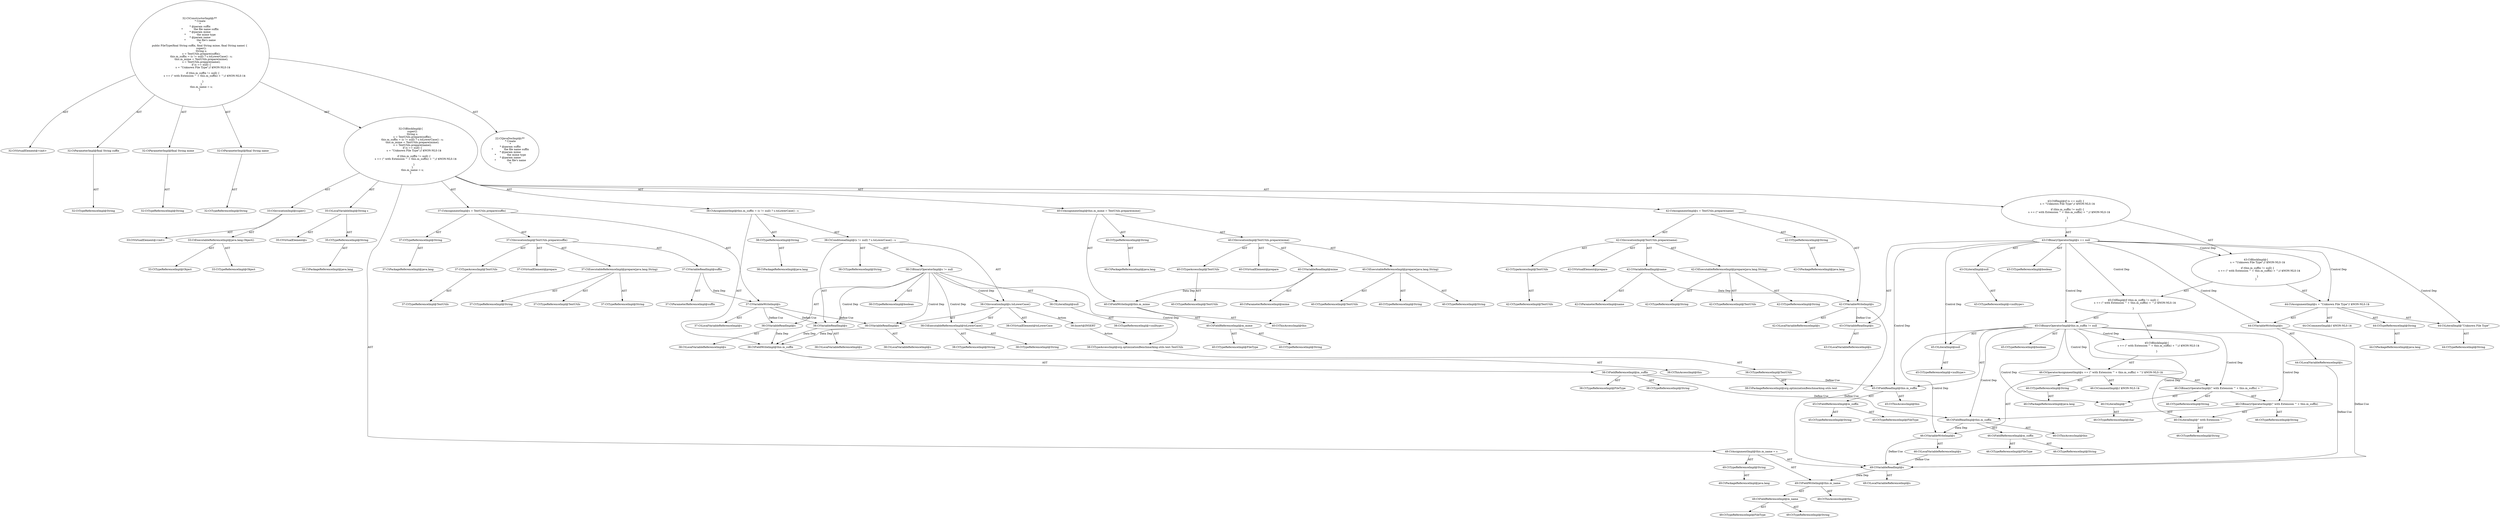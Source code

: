 digraph "<init>#?,String,String,String" {
0 [label="32:CtVirtualElement@<init>" shape=ellipse]
1 [label="32:CtParameterImpl@final String suffix" shape=ellipse]
2 [label="32:CtTypeReferenceImpl@String" shape=ellipse]
3 [label="32:CtParameterImpl@final String mime" shape=ellipse]
4 [label="32:CtTypeReferenceImpl@String" shape=ellipse]
5 [label="32:CtParameterImpl@final String name" shape=ellipse]
6 [label="32:CtTypeReferenceImpl@String" shape=ellipse]
7 [label="33:CtExecutableReferenceImpl@java.lang.Object()" shape=ellipse]
8 [label="33:CtTypeReferenceImpl@Object" shape=ellipse]
9 [label="33:CtTypeReferenceImpl@Object" shape=ellipse]
10 [label="33:CtVirtualElement@<init>" shape=ellipse]
11 [label="33:CtInvocationImpl@super()" shape=ellipse]
12 [label="35:CtTypeReferenceImpl@String" shape=ellipse]
13 [label="35:CtPackageReferenceImpl@java.lang" shape=ellipse]
14 [label="35:CtVirtualElement@s" shape=ellipse]
15 [label="35:CtLocalVariableImpl@String s" shape=ellipse]
16 [label="37:CtVariableWriteImpl@s" shape=ellipse]
17 [label="37:CtLocalVariableReferenceImpl@s" shape=ellipse]
18 [label="37:CtExecutableReferenceImpl@prepare(java.lang.String)" shape=ellipse]
19 [label="37:CtTypeReferenceImpl@TextUtils" shape=ellipse]
20 [label="37:CtTypeReferenceImpl@String" shape=ellipse]
21 [label="37:CtTypeReferenceImpl@String" shape=ellipse]
22 [label="37:CtVirtualElement@prepare" shape=ellipse]
23 [label="37:CtTypeAccessImpl@TextUtils" shape=ellipse]
24 [label="37:CtTypeReferenceImpl@TextUtils" shape=ellipse]
25 [label="37:CtVariableReadImpl@suffix" shape=ellipse]
26 [label="37:CtParameterReferenceImpl@suffix" shape=ellipse]
27 [label="37:CtInvocationImpl@TextUtils.prepare(suffix)" shape=ellipse]
28 [label="37:CtTypeReferenceImpl@String" shape=ellipse]
29 [label="37:CtPackageReferenceImpl@java.lang" shape=ellipse]
30 [label="37:CtAssignmentImpl@s = TextUtils.prepare(suffix)" shape=ellipse]
31 [label="38:CtFieldReferenceImpl@m_suffix" shape=ellipse]
32 [label="38:CtTypeReferenceImpl@FileType" shape=ellipse]
33 [label="38:CtTypeReferenceImpl@String" shape=ellipse]
34 [label="38:CtFieldWriteImpl@this.m_suffix" shape=ellipse]
35 [label="38:CtThisAccessImpl@this" shape=ellipse]
36 [label="38:CtVariableReadImpl@s" shape=ellipse]
37 [label="38:CtLocalVariableReferenceImpl@s" shape=ellipse]
38 [label="38:CtLiteralImpl@null" shape=ellipse]
39 [label="38:CtTypeReferenceImpl@<nulltype>" shape=ellipse]
40 [label="38:CtBinaryOperatorImpl@s != null" shape=ellipse]
41 [label="38:CtTypeReferenceImpl@boolean" shape=ellipse]
42 [label="38:CtExecutableReferenceImpl@toLowerCase()" shape=ellipse]
43 [label="38:CtTypeReferenceImpl@String" shape=ellipse]
44 [label="38:CtTypeReferenceImpl@String" shape=ellipse]
45 [label="38:CtVirtualElement@toLowerCase" shape=ellipse]
46 [label="38:CtVariableReadImpl@s" shape=ellipse]
47 [label="38:CtLocalVariableReferenceImpl@s" shape=ellipse]
48 [label="38:CtInvocationImpl@s.toLowerCase()" shape=ellipse]
49 [label="38:CtVariableReadImpl@s" shape=ellipse]
50 [label="38:CtLocalVariableReferenceImpl@s" shape=ellipse]
51 [label="38:CtConditionalImpl@(s != null) ? s.toLowerCase() : s" shape=ellipse]
52 [label="38:CtTypeReferenceImpl@String" shape=ellipse]
53 [label="38:CtTypeReferenceImpl@String" shape=ellipse]
54 [label="38:CtPackageReferenceImpl@java.lang" shape=ellipse]
55 [label="38:CtAssignmentImpl@this.m_suffix = (s != null) ? s.toLowerCase() : s" shape=ellipse]
56 [label="40:CtFieldReferenceImpl@m_mime" shape=ellipse]
57 [label="40:CtTypeReferenceImpl@FileType" shape=ellipse]
58 [label="40:CtTypeReferenceImpl@String" shape=ellipse]
59 [label="40:CtFieldWriteImpl@this.m_mime" shape=ellipse]
60 [label="40:CtThisAccessImpl@this" shape=ellipse]
61 [label="40:CtExecutableReferenceImpl@prepare(java.lang.String)" shape=ellipse]
62 [label="40:CtTypeReferenceImpl@TextUtils" shape=ellipse]
63 [label="40:CtTypeReferenceImpl@String" shape=ellipse]
64 [label="40:CtTypeReferenceImpl@String" shape=ellipse]
65 [label="40:CtVirtualElement@prepare" shape=ellipse]
66 [label="40:CtTypeAccessImpl@TextUtils" shape=ellipse]
67 [label="40:CtTypeReferenceImpl@TextUtils" shape=ellipse]
68 [label="40:CtVariableReadImpl@mime" shape=ellipse]
69 [label="40:CtParameterReferenceImpl@mime" shape=ellipse]
70 [label="40:CtInvocationImpl@TextUtils.prepare(mime)" shape=ellipse]
71 [label="40:CtTypeReferenceImpl@String" shape=ellipse]
72 [label="40:CtPackageReferenceImpl@java.lang" shape=ellipse]
73 [label="40:CtAssignmentImpl@this.m_mime = TextUtils.prepare(mime)" shape=ellipse]
74 [label="42:CtVariableWriteImpl@s" shape=ellipse]
75 [label="42:CtLocalVariableReferenceImpl@s" shape=ellipse]
76 [label="42:CtExecutableReferenceImpl@prepare(java.lang.String)" shape=ellipse]
77 [label="42:CtTypeReferenceImpl@TextUtils" shape=ellipse]
78 [label="42:CtTypeReferenceImpl@String" shape=ellipse]
79 [label="42:CtTypeReferenceImpl@String" shape=ellipse]
80 [label="42:CtVirtualElement@prepare" shape=ellipse]
81 [label="42:CtTypeAccessImpl@TextUtils" shape=ellipse]
82 [label="42:CtTypeReferenceImpl@TextUtils" shape=ellipse]
83 [label="42:CtVariableReadImpl@name" shape=ellipse]
84 [label="42:CtParameterReferenceImpl@name" shape=ellipse]
85 [label="42:CtInvocationImpl@TextUtils.prepare(name)" shape=ellipse]
86 [label="42:CtTypeReferenceImpl@String" shape=ellipse]
87 [label="42:CtPackageReferenceImpl@java.lang" shape=ellipse]
88 [label="42:CtAssignmentImpl@s = TextUtils.prepare(name)" shape=ellipse]
89 [label="43:CtVariableReadImpl@s" shape=ellipse]
90 [label="43:CtLocalVariableReferenceImpl@s" shape=ellipse]
91 [label="43:CtLiteralImpl@null" shape=ellipse]
92 [label="43:CtTypeReferenceImpl@<nulltype>" shape=ellipse]
93 [label="43:CtBinaryOperatorImpl@s == null" shape=ellipse]
94 [label="43:CtTypeReferenceImpl@boolean" shape=ellipse]
95 [label="44:CtVariableWriteImpl@s" shape=ellipse]
96 [label="44:CtLocalVariableReferenceImpl@s" shape=ellipse]
97 [label="44:CtLiteralImpl@\"Unknown File Type\"" shape=ellipse]
98 [label="44:CtTypeReferenceImpl@String" shape=ellipse]
99 [label="44:CtTypeReferenceImpl@String" shape=ellipse]
100 [label="44:CtPackageReferenceImpl@java.lang" shape=ellipse]
101 [label="44:CtAssignmentImpl@s = \"Unknown File Type\"// $NON-NLS-1$
" shape=ellipse]
102 [label="44:CtCommentImpl@// $NON-NLS-1$" shape=ellipse]
103 [label="45:CtFieldReferenceImpl@m_suffix" shape=ellipse]
104 [label="45:CtTypeReferenceImpl@FileType" shape=ellipse]
105 [label="45:CtTypeReferenceImpl@String" shape=ellipse]
106 [label="45:CtFieldReadImpl@this.m_suffix" shape=ellipse]
107 [label="45:CtThisAccessImpl@this" shape=ellipse]
108 [label="45:CtLiteralImpl@null" shape=ellipse]
109 [label="45:CtTypeReferenceImpl@<nulltype>" shape=ellipse]
110 [label="45:CtBinaryOperatorImpl@this.m_suffix != null" shape=ellipse]
111 [label="45:CtTypeReferenceImpl@boolean" shape=ellipse]
112 [label="46:CtVariableWriteImpl@s" shape=ellipse]
113 [label="46:CtLocalVariableReferenceImpl@s" shape=ellipse]
114 [label="46:CtLiteralImpl@\" with Extension '\"" shape=ellipse]
115 [label="46:CtTypeReferenceImpl@String" shape=ellipse]
116 [label="46:CtFieldReferenceImpl@m_suffix" shape=ellipse]
117 [label="46:CtTypeReferenceImpl@FileType" shape=ellipse]
118 [label="46:CtTypeReferenceImpl@String" shape=ellipse]
119 [label="46:CtFieldReadImpl@this.m_suffix" shape=ellipse]
120 [label="46:CtThisAccessImpl@this" shape=ellipse]
121 [label="46:CtBinaryOperatorImpl@(\" with Extension '\" + this.m_suffix)" shape=ellipse]
122 [label="46:CtTypeReferenceImpl@String" shape=ellipse]
123 [label="46:CtLiteralImpl@'\''" shape=ellipse]
124 [label="46:CtTypeReferenceImpl@char" shape=ellipse]
125 [label="46:CtBinaryOperatorImpl@(\" with Extension '\" + this.m_suffix) + '\''" shape=ellipse]
126 [label="46:CtTypeReferenceImpl@String" shape=ellipse]
127 [label="46:CtTypeReferenceImpl@String" shape=ellipse]
128 [label="46:CtPackageReferenceImpl@java.lang" shape=ellipse]
129 [label="46:CtOperatorAssignmentImpl@s += (\" with Extension '\" + this.m_suffix) + '\''// $NON-NLS-1$
" shape=ellipse]
130 [label="46:CtCommentImpl@// $NON-NLS-1$" shape=ellipse]
131 [label="45:CtBlockImpl@\{
    s += (\" with Extension '\" + this.m_suffix) + '\'';// $NON-NLS-1$

\}" shape=ellipse]
132 [label="45:CtIfImpl@if (this.m_suffix != null) \{
    s += (\" with Extension '\" + this.m_suffix) + '\'';// $NON-NLS-1$

\}" shape=ellipse]
133 [label="43:CtBlockImpl@\{
    s = \"Unknown File Type\";// $NON-NLS-1$

    if (this.m_suffix != null) \{
        s += (\" with Extension '\" + this.m_suffix) + '\'';// $NON-NLS-1$

    \}
\}" shape=ellipse]
134 [label="43:CtIfImpl@if (s == null) \{
    s = \"Unknown File Type\";// $NON-NLS-1$

    if (this.m_suffix != null) \{
        s += (\" with Extension '\" + this.m_suffix) + '\'';// $NON-NLS-1$

    \}
\}" shape=ellipse]
135 [label="49:CtFieldReferenceImpl@m_name" shape=ellipse]
136 [label="49:CtTypeReferenceImpl@FileType" shape=ellipse]
137 [label="49:CtTypeReferenceImpl@String" shape=ellipse]
138 [label="49:CtFieldWriteImpl@this.m_name" shape=ellipse]
139 [label="49:CtThisAccessImpl@this" shape=ellipse]
140 [label="49:CtVariableReadImpl@s" shape=ellipse]
141 [label="49:CtLocalVariableReferenceImpl@s" shape=ellipse]
142 [label="49:CtTypeReferenceImpl@String" shape=ellipse]
143 [label="49:CtPackageReferenceImpl@java.lang" shape=ellipse]
144 [label="49:CtAssignmentImpl@this.m_name = s" shape=ellipse]
145 [label="32:CtBlockImpl@\{
    super();
    String s;
    s = TextUtils.prepare(suffix);
    this.m_suffix = (s != null) ? s.toLowerCase() : s;
    this.m_mime = TextUtils.prepare(mime);
    s = TextUtils.prepare(name);
    if (s == null) \{
        s = \"Unknown File Type\";// $NON-NLS-1$

        if (this.m_suffix != null) \{
            s += (\" with Extension '\" + this.m_suffix) + '\'';// $NON-NLS-1$

        \}
    \}
    this.m_name = s;
\}" shape=ellipse]
146 [label="32:CtConstructorImpl@/**
 * Create
 *
 * @param suffix
 * \	\	the file name suffix
 * @param mime
 * \	\	the mime type
 * @param name
 * \	\	the file's name
 */
public FileType(final String suffix, final String mime, final String name) \{
    super();
    String s;
    s = TextUtils.prepare(suffix);
    this.m_suffix = (s != null) ? s.toLowerCase() : s;
    this.m_mime = TextUtils.prepare(mime);
    s = TextUtils.prepare(name);
    if (s == null) \{
        s = \"Unknown File Type\";// $NON-NLS-1$

        if (this.m_suffix != null) \{
            s += (\" with Extension '\" + this.m_suffix) + '\'';// $NON-NLS-1$

        \}
    \}
    this.m_name = s;
\}" shape=ellipse]
147 [label="22:CtJavaDocImpl@/**
 * Create
 *
 * @param suffix
 * \	\	the file name suffix
 * @param mime
 * \	\	the mime type
 * @param name
 * \	\	the file's name
 */" shape=ellipse]
148 [label="38:Insert@INSERT" shape=ellipse]
149 [label="38:CtPackageReferenceImpl@org.optimizationBenchmarking.utils.text" shape=ellipse]
150 [label="38:CtTypeReferenceImpl@TextUtils" shape=ellipse]
151 [label="38:CtTypeAccessImpl@org.optimizationBenchmarking.utils.text.TextUtils" shape=ellipse]
1 -> 2 [label="AST"];
3 -> 4 [label="AST"];
5 -> 6 [label="AST"];
7 -> 8 [label="AST"];
7 -> 9 [label="AST"];
11 -> 10 [label="AST"];
11 -> 7 [label="AST"];
12 -> 13 [label="AST"];
15 -> 14 [label="AST"];
15 -> 12 [label="AST"];
16 -> 17 [label="AST"];
16 -> 36 [label="Define-Use"];
16 -> 46 [label="Define-Use"];
16 -> 49 [label="Define-Use"];
18 -> 19 [label="AST"];
18 -> 20 [label="AST"];
18 -> 21 [label="AST"];
23 -> 24 [label="AST"];
25 -> 26 [label="AST"];
25 -> 16 [label="Data Dep"];
27 -> 22 [label="AST"];
27 -> 23 [label="AST"];
27 -> 18 [label="AST"];
27 -> 25 [label="AST"];
28 -> 29 [label="AST"];
30 -> 28 [label="AST"];
30 -> 16 [label="AST"];
30 -> 27 [label="AST"];
31 -> 32 [label="AST"];
31 -> 33 [label="AST"];
31 -> 106 [label="Define-Use"];
31 -> 119 [label="Define-Use"];
34 -> 35 [label="AST"];
34 -> 31 [label="AST"];
36 -> 37 [label="AST"];
36 -> 34 [label="Data Dep"];
38 -> 39 [label="AST"];
40 -> 41 [label="AST"];
40 -> 36 [label="AST"];
40 -> 38 [label="AST"];
40 -> 48 [label="Control Dep"];
40 -> 42 [label="Control Dep"];
40 -> 46 [label="Control Dep"];
40 -> 49 [label="Control Dep"];
40 -> 151 [label="Control Dep"];
42 -> 43 [label="AST"];
42 -> 44 [label="AST"];
46 -> 47 [label="AST"];
46 -> 34 [label="Data Dep"];
48 -> 45 [label="AST"];
48 -> 46 [label="AST"];
48 -> 42 [label="AST"];
48 -> 148 [label="Action"];
49 -> 50 [label="AST"];
49 -> 34 [label="Data Dep"];
51 -> 52 [label="AST"];
51 -> 40 [label="AST"];
51 -> 48 [label="AST"];
51 -> 49 [label="AST"];
53 -> 54 [label="AST"];
55 -> 53 [label="AST"];
55 -> 34 [label="AST"];
55 -> 51 [label="AST"];
56 -> 57 [label="AST"];
56 -> 58 [label="AST"];
59 -> 60 [label="AST"];
59 -> 56 [label="AST"];
61 -> 62 [label="AST"];
61 -> 63 [label="AST"];
61 -> 64 [label="AST"];
66 -> 67 [label="AST"];
68 -> 69 [label="AST"];
68 -> 59 [label="Data Dep"];
70 -> 65 [label="AST"];
70 -> 66 [label="AST"];
70 -> 61 [label="AST"];
70 -> 68 [label="AST"];
71 -> 72 [label="AST"];
73 -> 71 [label="AST"];
73 -> 59 [label="AST"];
73 -> 70 [label="AST"];
74 -> 75 [label="AST"];
74 -> 89 [label="Define-Use"];
74 -> 140 [label="Define-Use"];
76 -> 77 [label="AST"];
76 -> 78 [label="AST"];
76 -> 79 [label="AST"];
81 -> 82 [label="AST"];
83 -> 84 [label="AST"];
83 -> 74 [label="Data Dep"];
85 -> 80 [label="AST"];
85 -> 81 [label="AST"];
85 -> 76 [label="AST"];
85 -> 83 [label="AST"];
86 -> 87 [label="AST"];
88 -> 86 [label="AST"];
88 -> 74 [label="AST"];
88 -> 85 [label="AST"];
89 -> 90 [label="AST"];
91 -> 92 [label="AST"];
93 -> 94 [label="AST"];
93 -> 89 [label="AST"];
93 -> 91 [label="AST"];
93 -> 133 [label="Control Dep"];
93 -> 101 [label="Control Dep"];
93 -> 95 [label="Control Dep"];
93 -> 97 [label="Control Dep"];
93 -> 132 [label="Control Dep"];
93 -> 110 [label="Control Dep"];
93 -> 106 [label="Control Dep"];
93 -> 108 [label="Control Dep"];
95 -> 96 [label="AST"];
95 -> 140 [label="Define-Use"];
96 -> 140 [label="Define-Use"];
97 -> 98 [label="AST"];
99 -> 100 [label="AST"];
101 -> 99 [label="AST"];
101 -> 95 [label="AST"];
101 -> 97 [label="AST"];
101 -> 102 [label="AST"];
103 -> 104 [label="AST"];
103 -> 105 [label="AST"];
106 -> 107 [label="AST"];
106 -> 103 [label="AST"];
108 -> 109 [label="AST"];
110 -> 111 [label="AST"];
110 -> 106 [label="AST"];
110 -> 108 [label="AST"];
110 -> 131 [label="Control Dep"];
110 -> 129 [label="Control Dep"];
110 -> 112 [label="Control Dep"];
110 -> 125 [label="Control Dep"];
110 -> 121 [label="Control Dep"];
110 -> 114 [label="Control Dep"];
110 -> 119 [label="Control Dep"];
110 -> 123 [label="Control Dep"];
112 -> 113 [label="AST"];
112 -> 140 [label="Define-Use"];
113 -> 140 [label="Define-Use"];
114 -> 115 [label="AST"];
116 -> 117 [label="AST"];
116 -> 118 [label="AST"];
119 -> 120 [label="AST"];
119 -> 116 [label="AST"];
119 -> 112 [label="Data Dep"];
121 -> 122 [label="AST"];
121 -> 114 [label="AST"];
121 -> 119 [label="AST"];
123 -> 124 [label="AST"];
125 -> 126 [label="AST"];
125 -> 121 [label="AST"];
125 -> 123 [label="AST"];
127 -> 128 [label="AST"];
129 -> 127 [label="AST"];
129 -> 112 [label="AST"];
129 -> 125 [label="AST"];
129 -> 130 [label="AST"];
131 -> 129 [label="AST"];
132 -> 110 [label="AST"];
132 -> 131 [label="AST"];
133 -> 101 [label="AST"];
133 -> 132 [label="AST"];
134 -> 93 [label="AST"];
134 -> 133 [label="AST"];
135 -> 136 [label="AST"];
135 -> 137 [label="AST"];
138 -> 139 [label="AST"];
138 -> 135 [label="AST"];
140 -> 141 [label="AST"];
140 -> 138 [label="Data Dep"];
142 -> 143 [label="AST"];
144 -> 142 [label="AST"];
144 -> 138 [label="AST"];
144 -> 140 [label="AST"];
145 -> 11 [label="AST"];
145 -> 15 [label="AST"];
145 -> 30 [label="AST"];
145 -> 55 [label="AST"];
145 -> 73 [label="AST"];
145 -> 88 [label="AST"];
145 -> 134 [label="AST"];
145 -> 144 [label="AST"];
146 -> 0 [label="AST"];
146 -> 1 [label="AST"];
146 -> 3 [label="AST"];
146 -> 5 [label="AST"];
146 -> 145 [label="AST"];
146 -> 147 [label="AST"];
148 -> 151 [label="Action"];
150 -> 149 [label="AST"];
151 -> 150 [label="AST"];
}